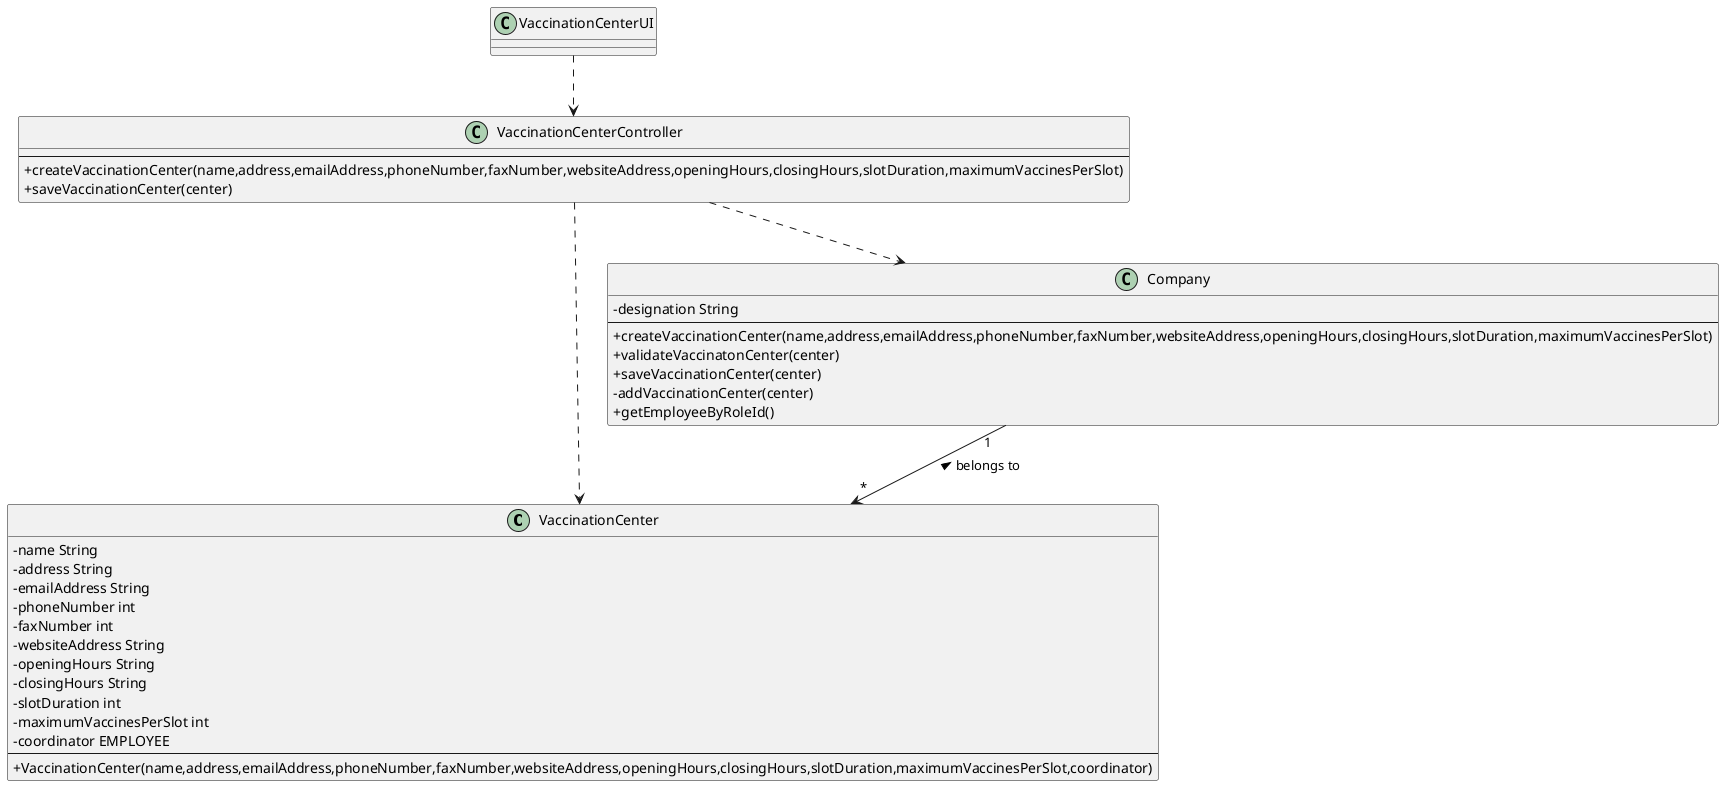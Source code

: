 @startuml US09_CD
skinparam classAttributeIconSize 0

class VaccinationCenter {
  - name String
  - address String
  - emailAddress String
  - phoneNumber int
  - faxNumber int
  - websiteAddress String
  - openingHours String
  - closingHours String
  - slotDuration int
  - maximumVaccinesPerSlot int
  - coordinator EMPLOYEE
  ---
 +VaccinationCenter(name,address,emailAddress,phoneNumber,faxNumber,websiteAddress,openingHours,closingHours,slotDuration,maximumVaccinesPerSlot,coordinator)
}


class Company {
  -designation String
  ---
  +createVaccinationCenter(name,address,emailAddress,phoneNumber,faxNumber,websiteAddress,openingHours,closingHours,slotDuration,maximumVaccinesPerSlot)
  +validateVaccinatonCenter(center)
  +saveVaccinationCenter(center)
  -addVaccinationCenter(center)
  +getEmployeeByRoleId()
}

class VaccinationCenterController {
  ---
  +createVaccinationCenter(name,address,emailAddress,phoneNumber,faxNumber,websiteAddress,openingHours,closingHours,slotDuration,maximumVaccinesPerSlot)
  +saveVaccinationCenter(center)
}

class VaccinationCenterUI {}

VaccinationCenterUI ..> VaccinationCenterController
VaccinationCenterController ..> Company
Company "1" --> "*" VaccinationCenter : belongs to <
VaccinationCenterController ..> VaccinationCenter

@enduml